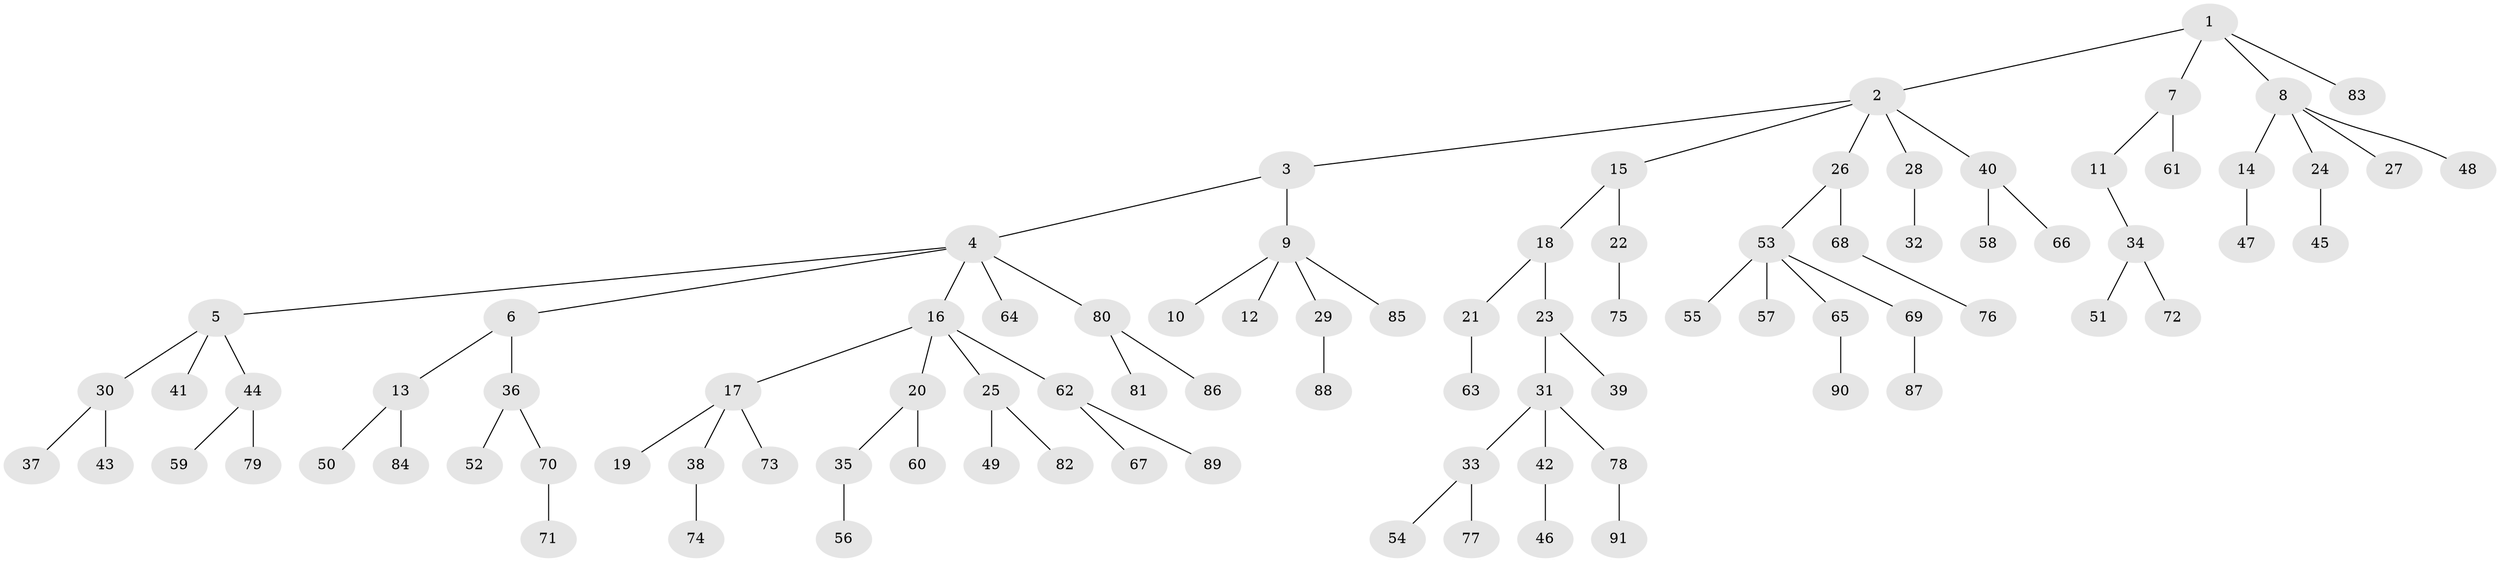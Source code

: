 // Generated by graph-tools (version 1.1) at 2025/50/03/09/25 03:50:19]
// undirected, 91 vertices, 90 edges
graph export_dot {
graph [start="1"]
  node [color=gray90,style=filled];
  1;
  2;
  3;
  4;
  5;
  6;
  7;
  8;
  9;
  10;
  11;
  12;
  13;
  14;
  15;
  16;
  17;
  18;
  19;
  20;
  21;
  22;
  23;
  24;
  25;
  26;
  27;
  28;
  29;
  30;
  31;
  32;
  33;
  34;
  35;
  36;
  37;
  38;
  39;
  40;
  41;
  42;
  43;
  44;
  45;
  46;
  47;
  48;
  49;
  50;
  51;
  52;
  53;
  54;
  55;
  56;
  57;
  58;
  59;
  60;
  61;
  62;
  63;
  64;
  65;
  66;
  67;
  68;
  69;
  70;
  71;
  72;
  73;
  74;
  75;
  76;
  77;
  78;
  79;
  80;
  81;
  82;
  83;
  84;
  85;
  86;
  87;
  88;
  89;
  90;
  91;
  1 -- 2;
  1 -- 7;
  1 -- 8;
  1 -- 83;
  2 -- 3;
  2 -- 15;
  2 -- 26;
  2 -- 28;
  2 -- 40;
  3 -- 4;
  3 -- 9;
  4 -- 5;
  4 -- 6;
  4 -- 16;
  4 -- 64;
  4 -- 80;
  5 -- 30;
  5 -- 41;
  5 -- 44;
  6 -- 13;
  6 -- 36;
  7 -- 11;
  7 -- 61;
  8 -- 14;
  8 -- 24;
  8 -- 27;
  8 -- 48;
  9 -- 10;
  9 -- 12;
  9 -- 29;
  9 -- 85;
  11 -- 34;
  13 -- 50;
  13 -- 84;
  14 -- 47;
  15 -- 18;
  15 -- 22;
  16 -- 17;
  16 -- 20;
  16 -- 25;
  16 -- 62;
  17 -- 19;
  17 -- 38;
  17 -- 73;
  18 -- 21;
  18 -- 23;
  20 -- 35;
  20 -- 60;
  21 -- 63;
  22 -- 75;
  23 -- 31;
  23 -- 39;
  24 -- 45;
  25 -- 49;
  25 -- 82;
  26 -- 53;
  26 -- 68;
  28 -- 32;
  29 -- 88;
  30 -- 37;
  30 -- 43;
  31 -- 33;
  31 -- 42;
  31 -- 78;
  33 -- 54;
  33 -- 77;
  34 -- 51;
  34 -- 72;
  35 -- 56;
  36 -- 52;
  36 -- 70;
  38 -- 74;
  40 -- 58;
  40 -- 66;
  42 -- 46;
  44 -- 59;
  44 -- 79;
  53 -- 55;
  53 -- 57;
  53 -- 65;
  53 -- 69;
  62 -- 67;
  62 -- 89;
  65 -- 90;
  68 -- 76;
  69 -- 87;
  70 -- 71;
  78 -- 91;
  80 -- 81;
  80 -- 86;
}

